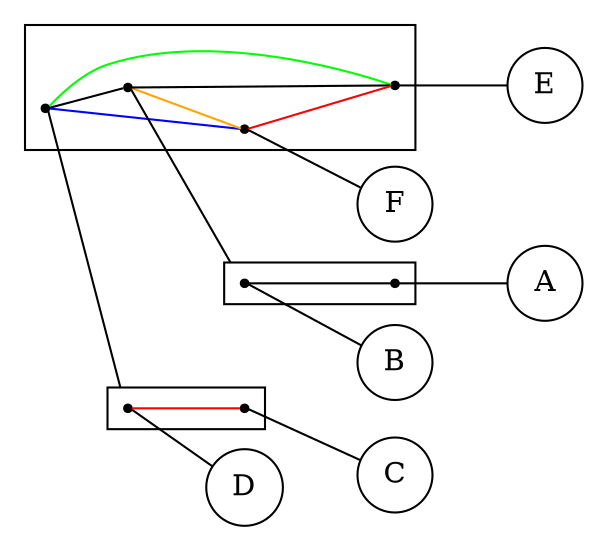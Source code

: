 digraph Structure2 {
compound=true;
fontname=Verdana;
fontsize=12;
rankdir=LR;
node [shape=circle];
A;
B;
C;
D;
E;
F;
subgraph cluster_DC {
node [shape=point];
s_D -> s_C  [arrowhead=none, color=red];
}

subgraph cluster_BA {
node [shape=point];
s_B -> s_A  [arrowhead=none, color=black];
}

subgraph cluster_BCEDFA {
node [shape=point];
s_DC -> s_BA  [arrowhead=none, color=black];
s_DC -> s_F  [arrowhead=none, color=blue];
s_DC -> s_E  [arrowhead=none, color=green];
s_BA -> s_F  [arrowhead=none, color=orange];
s_BA -> s_E  [arrowhead=none, color=black];
s_F -> s_E  [arrowhead=none, color=red];
}

s_A -> A  [arrowhead=none];
s_B -> B  [arrowhead=none];
s_C -> C  [arrowhead=none];
s_D -> D  [arrowhead=none];
s_E -> E  [arrowhead=none];
s_F -> F  [arrowhead=none];
s_BA -> s_B  [arrowhead=none, lhead=cluster_BA];
s_DC -> s_D  [arrowhead=none, lhead=cluster_DC];
}
